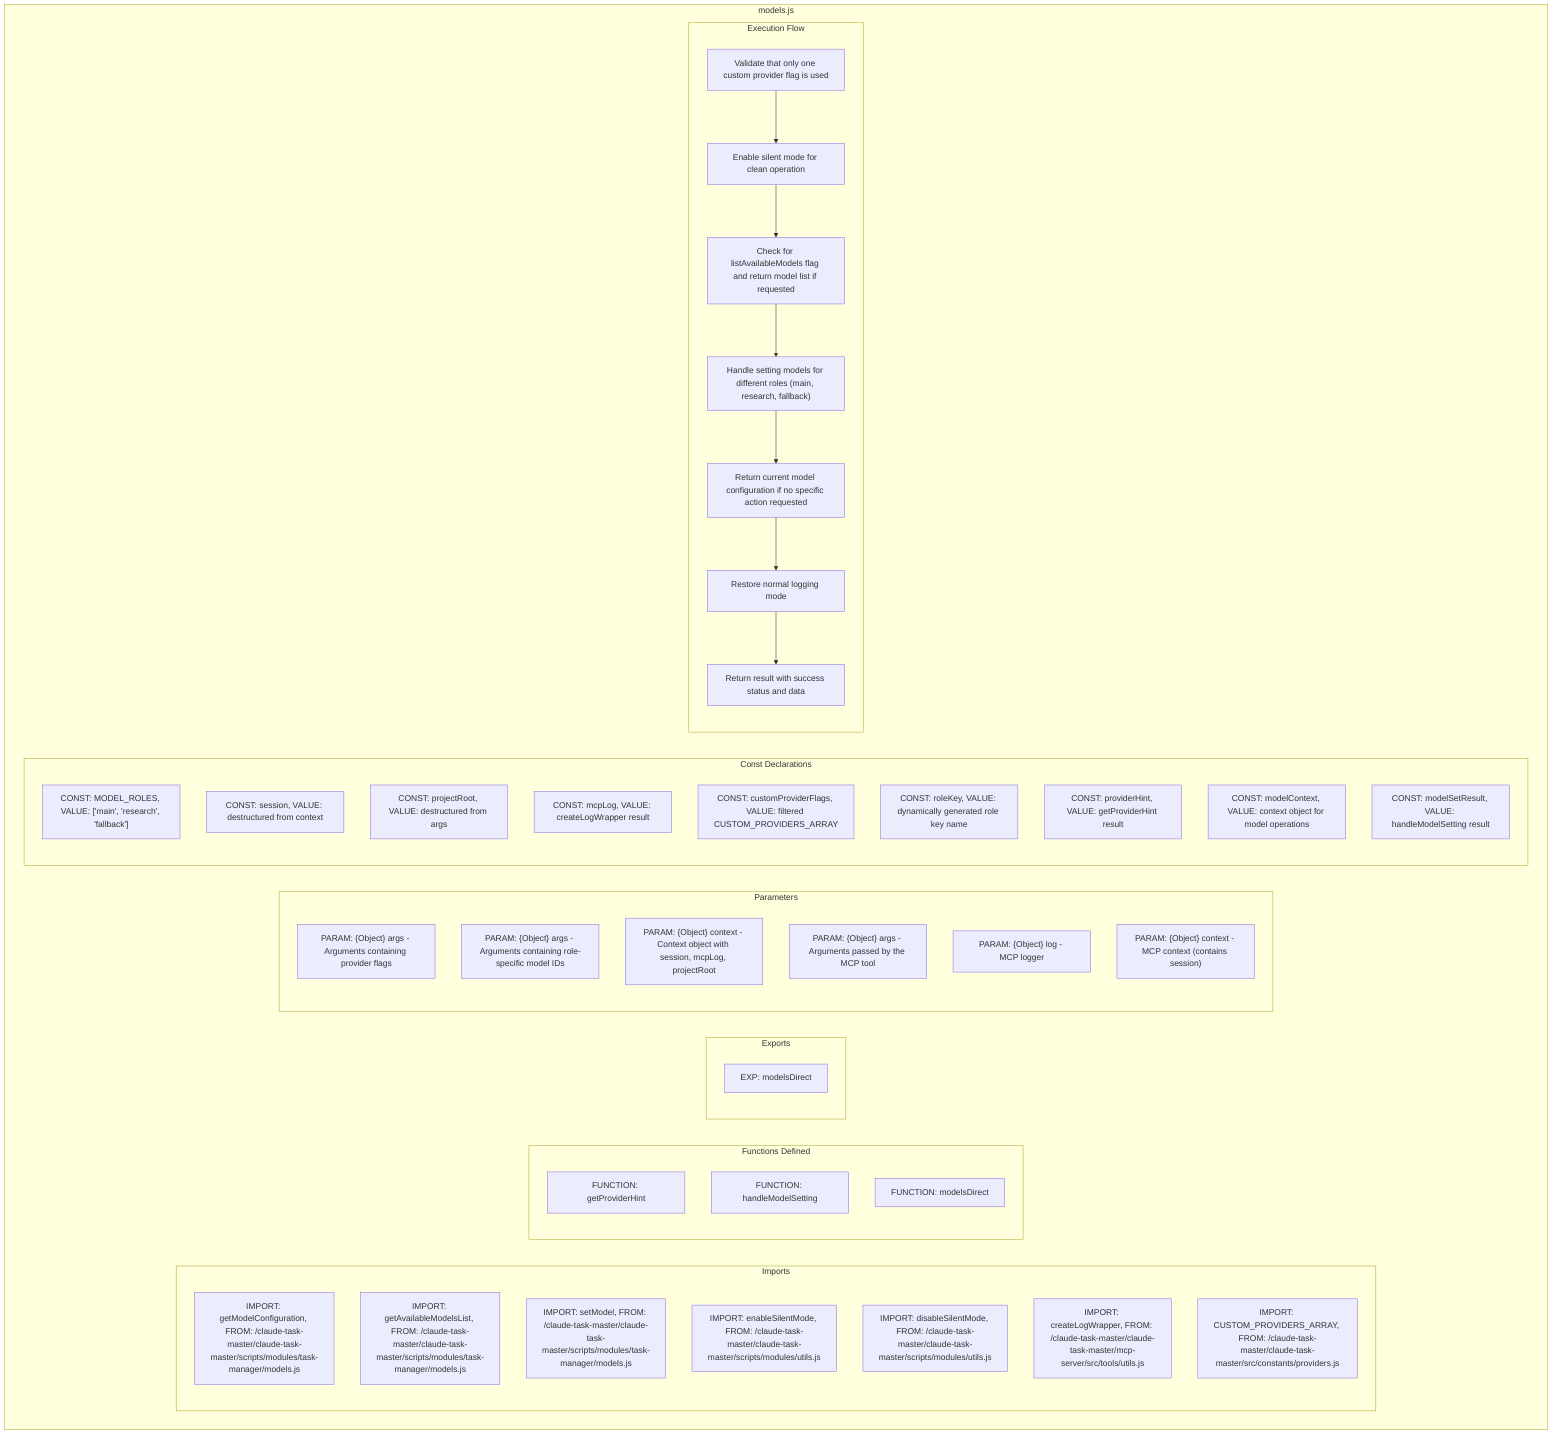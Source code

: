 flowchart TB
    subgraph Imports["Imports"]
        I1["IMPORT: getModelConfiguration, FROM: /claude-task-master/claude-task-master/scripts/modules/task-manager/models.js"]
        I2["IMPORT: getAvailableModelsList, FROM: /claude-task-master/claude-task-master/scripts/modules/task-manager/models.js"]
        I3["IMPORT: setModel, FROM: /claude-task-master/claude-task-master/scripts/modules/task-manager/models.js"]
        I4["IMPORT: enableSilentMode, FROM: /claude-task-master/claude-task-master/scripts/modules/utils.js"]
        I5["IMPORT: disableSilentMode, FROM: /claude-task-master/claude-task-master/scripts/modules/utils.js"]
        I6["IMPORT: createLogWrapper, FROM: /claude-task-master/claude-task-master/mcp-server/src/tools/utils.js"]
        I7["IMPORT: CUSTOM_PROVIDERS_ARRAY, FROM: /claude-task-master/claude-task-master/src/constants/providers.js"]
    end
    
    subgraph FunctionsDefined["Functions Defined"]
        FU1["FUNCTION: getProviderHint"]
        FU2["FUNCTION: handleModelSetting"]
        FU3["FUNCTION: modelsDirect"]
    end
    
    subgraph Exports["Exports"]
        E1["EXP: modelsDirect"]
    end
    
    subgraph Parameters["Parameters"]
        P1["PARAM: {Object} args - Arguments containing provider flags"]
        P2["PARAM: {Object} args - Arguments containing role-specific model IDs"]
        P3["PARAM: {Object} context - Context object with session, mcpLog, projectRoot"]
        P4["PARAM: {Object} args - Arguments passed by the MCP tool"]
        P5["PARAM: {Object} log - MCP logger"]
        P6["PARAM: {Object} context - MCP context (contains session)"]
    end
    
    subgraph Constants["Const Declarations"]
        C1["CONST: MODEL_ROLES, VALUE: ['main', 'research', 'fallback']"]
        C2["CONST: session, VALUE: destructured from context"]
        C3["CONST: projectRoot, VALUE: destructured from args"]
        C4["CONST: mcpLog, VALUE: createLogWrapper result"]
        C5["CONST: customProviderFlags, VALUE: filtered CUSTOM_PROVIDERS_ARRAY"]
        C6["CONST: roleKey, VALUE: dynamically generated role key name"]
        C7["CONST: providerHint, VALUE: getProviderHint result"]
        C8["CONST: modelContext, VALUE: context object for model operations"]
        C9["CONST: modelSetResult, VALUE: handleModelSetting result"]
    end
    
    subgraph ExecutionFlow["Execution Flow"]
        FL1["Validate that only one custom provider flag is used"]
        FL2["Enable silent mode for clean operation"]
        FL3["Check for listAvailableModels flag and return model list if requested"]
        FL4["Handle setting models for different roles (main, research, fallback)"]
        FL5["Return current model configuration if no specific action requested"]
        FL6["Restore normal logging mode"]
        FL7["Return result with success status and data"]
    end
    
    subgraph models["models.js"]
        Imports
        FunctionsDefined
        Exports
        Parameters
        Constants
        ExecutionFlow
    end
    
    FL1 --> FL2
    FL2 --> FL3
    FL3 --> FL4
    FL4 --> FL5
    FL5 --> FL6
    FL6 --> FL7
